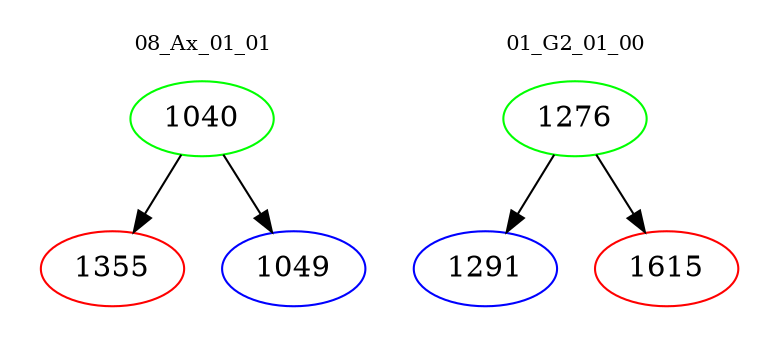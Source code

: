 digraph{
subgraph cluster_0 {
color = white
label = "08_Ax_01_01";
fontsize=10;
T0_1040 [label="1040", color="green"]
T0_1040 -> T0_1355 [color="black"]
T0_1355 [label="1355", color="red"]
T0_1040 -> T0_1049 [color="black"]
T0_1049 [label="1049", color="blue"]
}
subgraph cluster_1 {
color = white
label = "01_G2_01_00";
fontsize=10;
T1_1276 [label="1276", color="green"]
T1_1276 -> T1_1291 [color="black"]
T1_1291 [label="1291", color="blue"]
T1_1276 -> T1_1615 [color="black"]
T1_1615 [label="1615", color="red"]
}
}

